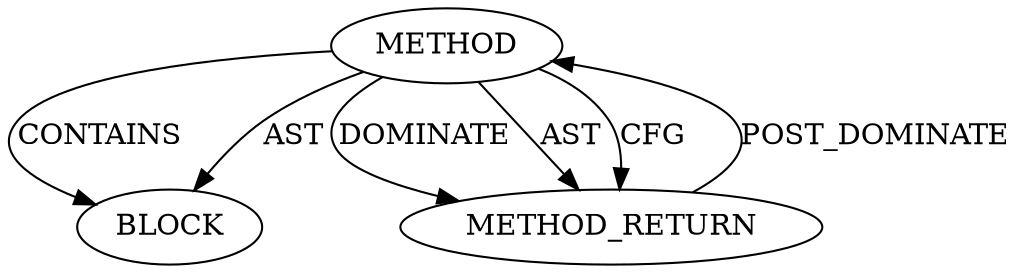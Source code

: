 digraph {
  12964 [label=METHOD AST_PARENT_TYPE="NAMESPACE_BLOCK" AST_PARENT_FULL_NAME="<global>" ORDER=0 CODE="<empty>" FULL_NAME="messenger_v2.c:44:44:FRAME_TAG_SESSION_RECONNECT_OK:0" LINE_NUMBER=44 IS_EXTERNAL=true LINE_NUMBER_END=44 FILENAME="messenger_v2.c" SIGNATURE="" NAME="FRAME_TAG_SESSION_RECONNECT_OK"]
  12965 [label=BLOCK ORDER=1 ARGUMENT_INDEX=1 CODE="<empty>" TYPE_FULL_NAME="ANY"]
  12966 [label=METHOD_RETURN ORDER=2 CODE="RET" TYPE_FULL_NAME="ANY" EVALUATION_STRATEGY="BY_VALUE"]
  12964 -> 12966 [label=DOMINATE ]
  12964 -> 12966 [label=AST ]
  12966 -> 12964 [label=POST_DOMINATE ]
  12964 -> 12966 [label=CFG ]
  12964 -> 12965 [label=CONTAINS ]
  12964 -> 12965 [label=AST ]
}
